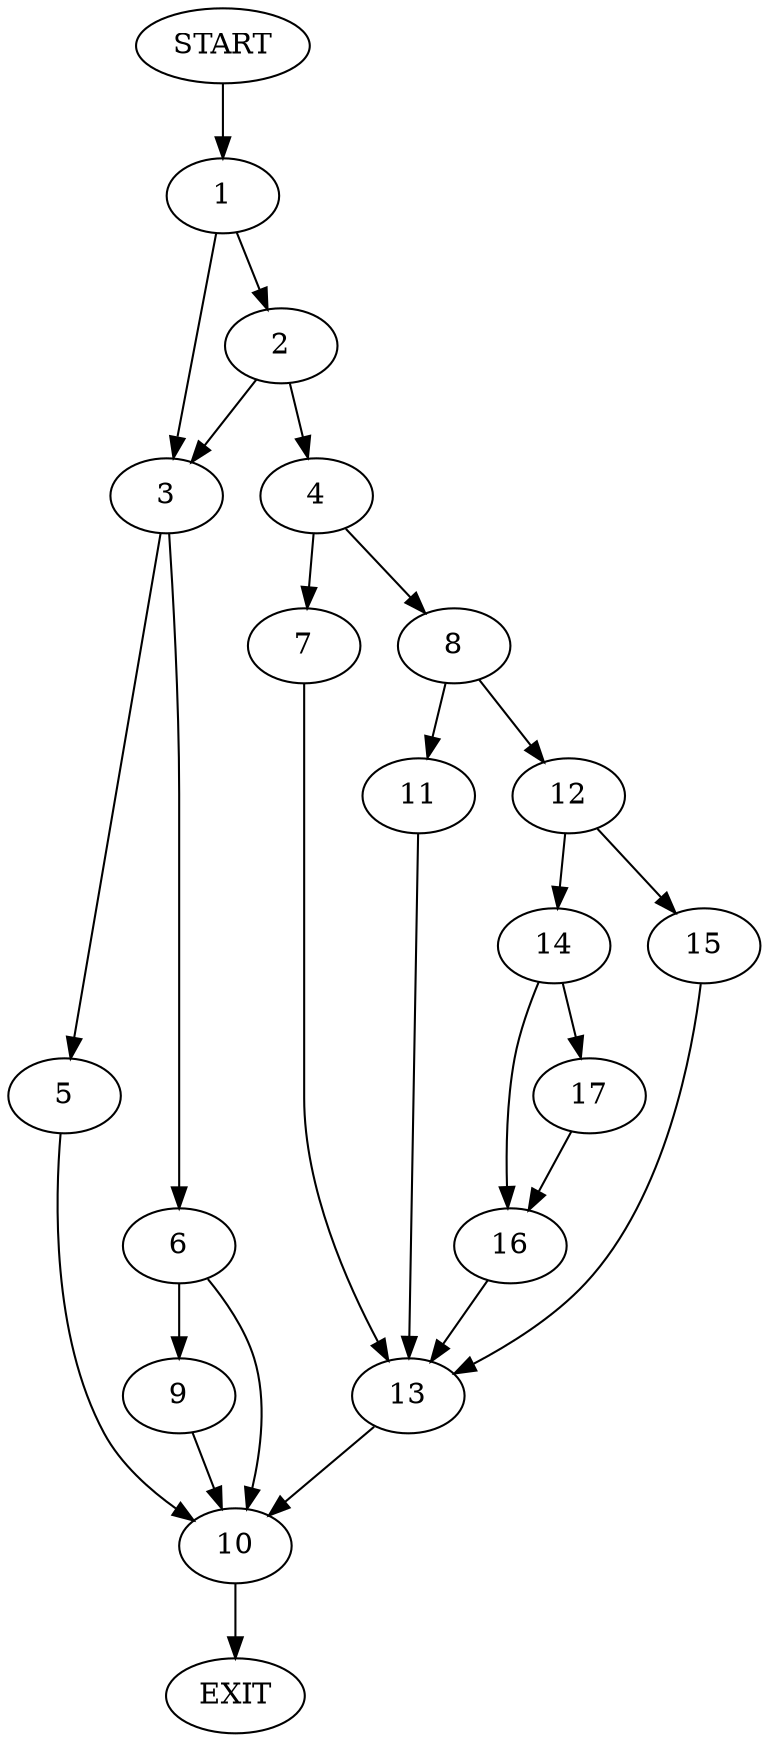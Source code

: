 digraph {
0 [label="START"]
18 [label="EXIT"]
0 -> 1
1 -> 2
1 -> 3
2 -> 4
2 -> 3
3 -> 5
3 -> 6
4 -> 7
4 -> 8
6 -> 9
6 -> 10
5 -> 10
10 -> 18
9 -> 10
8 -> 11
8 -> 12
7 -> 13
13 -> 10
11 -> 13
12 -> 14
12 -> 15
14 -> 16
14 -> 17
15 -> 13
16 -> 13
17 -> 16
}
